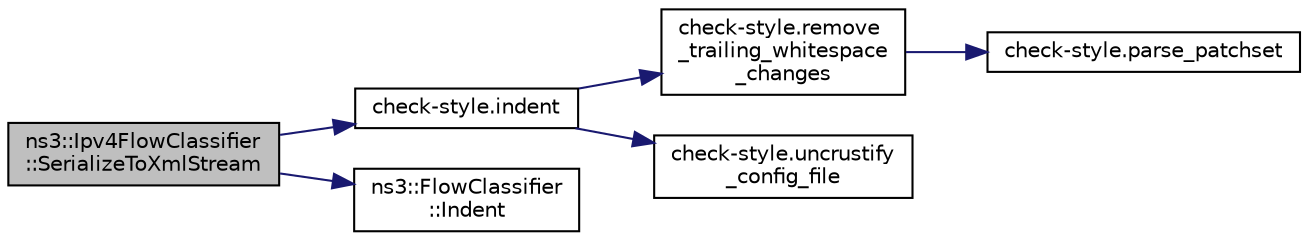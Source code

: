 digraph "ns3::Ipv4FlowClassifier::SerializeToXmlStream"
{
 // LATEX_PDF_SIZE
  edge [fontname="Helvetica",fontsize="10",labelfontname="Helvetica",labelfontsize="10"];
  node [fontname="Helvetica",fontsize="10",shape=record];
  rankdir="LR";
  Node1 [label="ns3::Ipv4FlowClassifier\l::SerializeToXmlStream",height=0.2,width=0.4,color="black", fillcolor="grey75", style="filled", fontcolor="black",tooltip="Serializes the results to an std::ostream in XML format."];
  Node1 -> Node2 [color="midnightblue",fontsize="10",style="solid",fontname="Helvetica"];
  Node2 [label="check-style.indent",height=0.2,width=0.4,color="black", fillcolor="white", style="filled",URL="$namespacecheck-style.html#a2d6f9f432f34c4705db87ddfcb13405e",tooltip=" "];
  Node2 -> Node3 [color="midnightblue",fontsize="10",style="solid",fontname="Helvetica"];
  Node3 [label="check-style.remove\l_trailing_whitespace\l_changes",height=0.2,width=0.4,color="black", fillcolor="white", style="filled",URL="$namespacecheck-style.html#a2c3b5d33c0b17e299351caf642937eb3",tooltip=" "];
  Node3 -> Node4 [color="midnightblue",fontsize="10",style="solid",fontname="Helvetica"];
  Node4 [label="check-style.parse_patchset",height=0.2,width=0.4,color="black", fillcolor="white", style="filled",URL="$namespacecheck-style.html#a00ffe9f6b7678b83b1f89d171b30b89e",tooltip=" "];
  Node2 -> Node5 [color="midnightblue",fontsize="10",style="solid",fontname="Helvetica"];
  Node5 [label="check-style.uncrustify\l_config_file",height=0.2,width=0.4,color="black", fillcolor="white", style="filled",URL="$namespacecheck-style.html#a290307e84894e2842fa75b203b2c2e67",tooltip=" "];
  Node1 -> Node6 [color="midnightblue",fontsize="10",style="solid",fontname="Helvetica"];
  Node6 [label="ns3::FlowClassifier\l::Indent",height=0.2,width=0.4,color="black", fillcolor="white", style="filled",URL="$classns3_1_1_flow_classifier.html#a1ef82da84f6f40ff32ea83d78f6b04b2",tooltip="Add a number of spaces for indentation purposes."];
}
